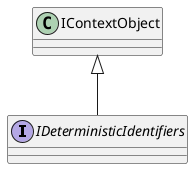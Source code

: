 @startuml
interface IDeterministicIdentifiers {
}
IContextObject <|-- IDeterministicIdentifiers
@enduml
